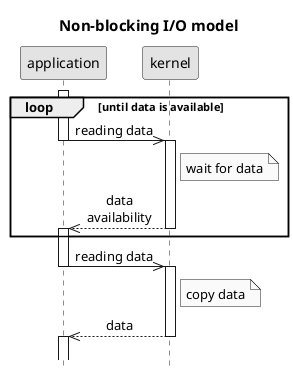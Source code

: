 @startuml
title Non-blocking I/O model
hide footbox
skinparam monochrome true
skinparam defaultFontName Microsoft Sans Serif
skinparam titleFontSize 15
skinparam sequenceMessageAlign center
activate application
loop until data is available
    application->>kernel: reading data
    deactivate application
    activate kernel
    Note right of kernel: wait for data
    kernel-->>application: data\navailability
    deactivate kernel
    activate application
end
application->>kernel: reading data
deactivate application
activate kernel
Note right of kernel: copy data
kernel-->>application: data
deactivate kernel
activate application
||15||
@enduml
